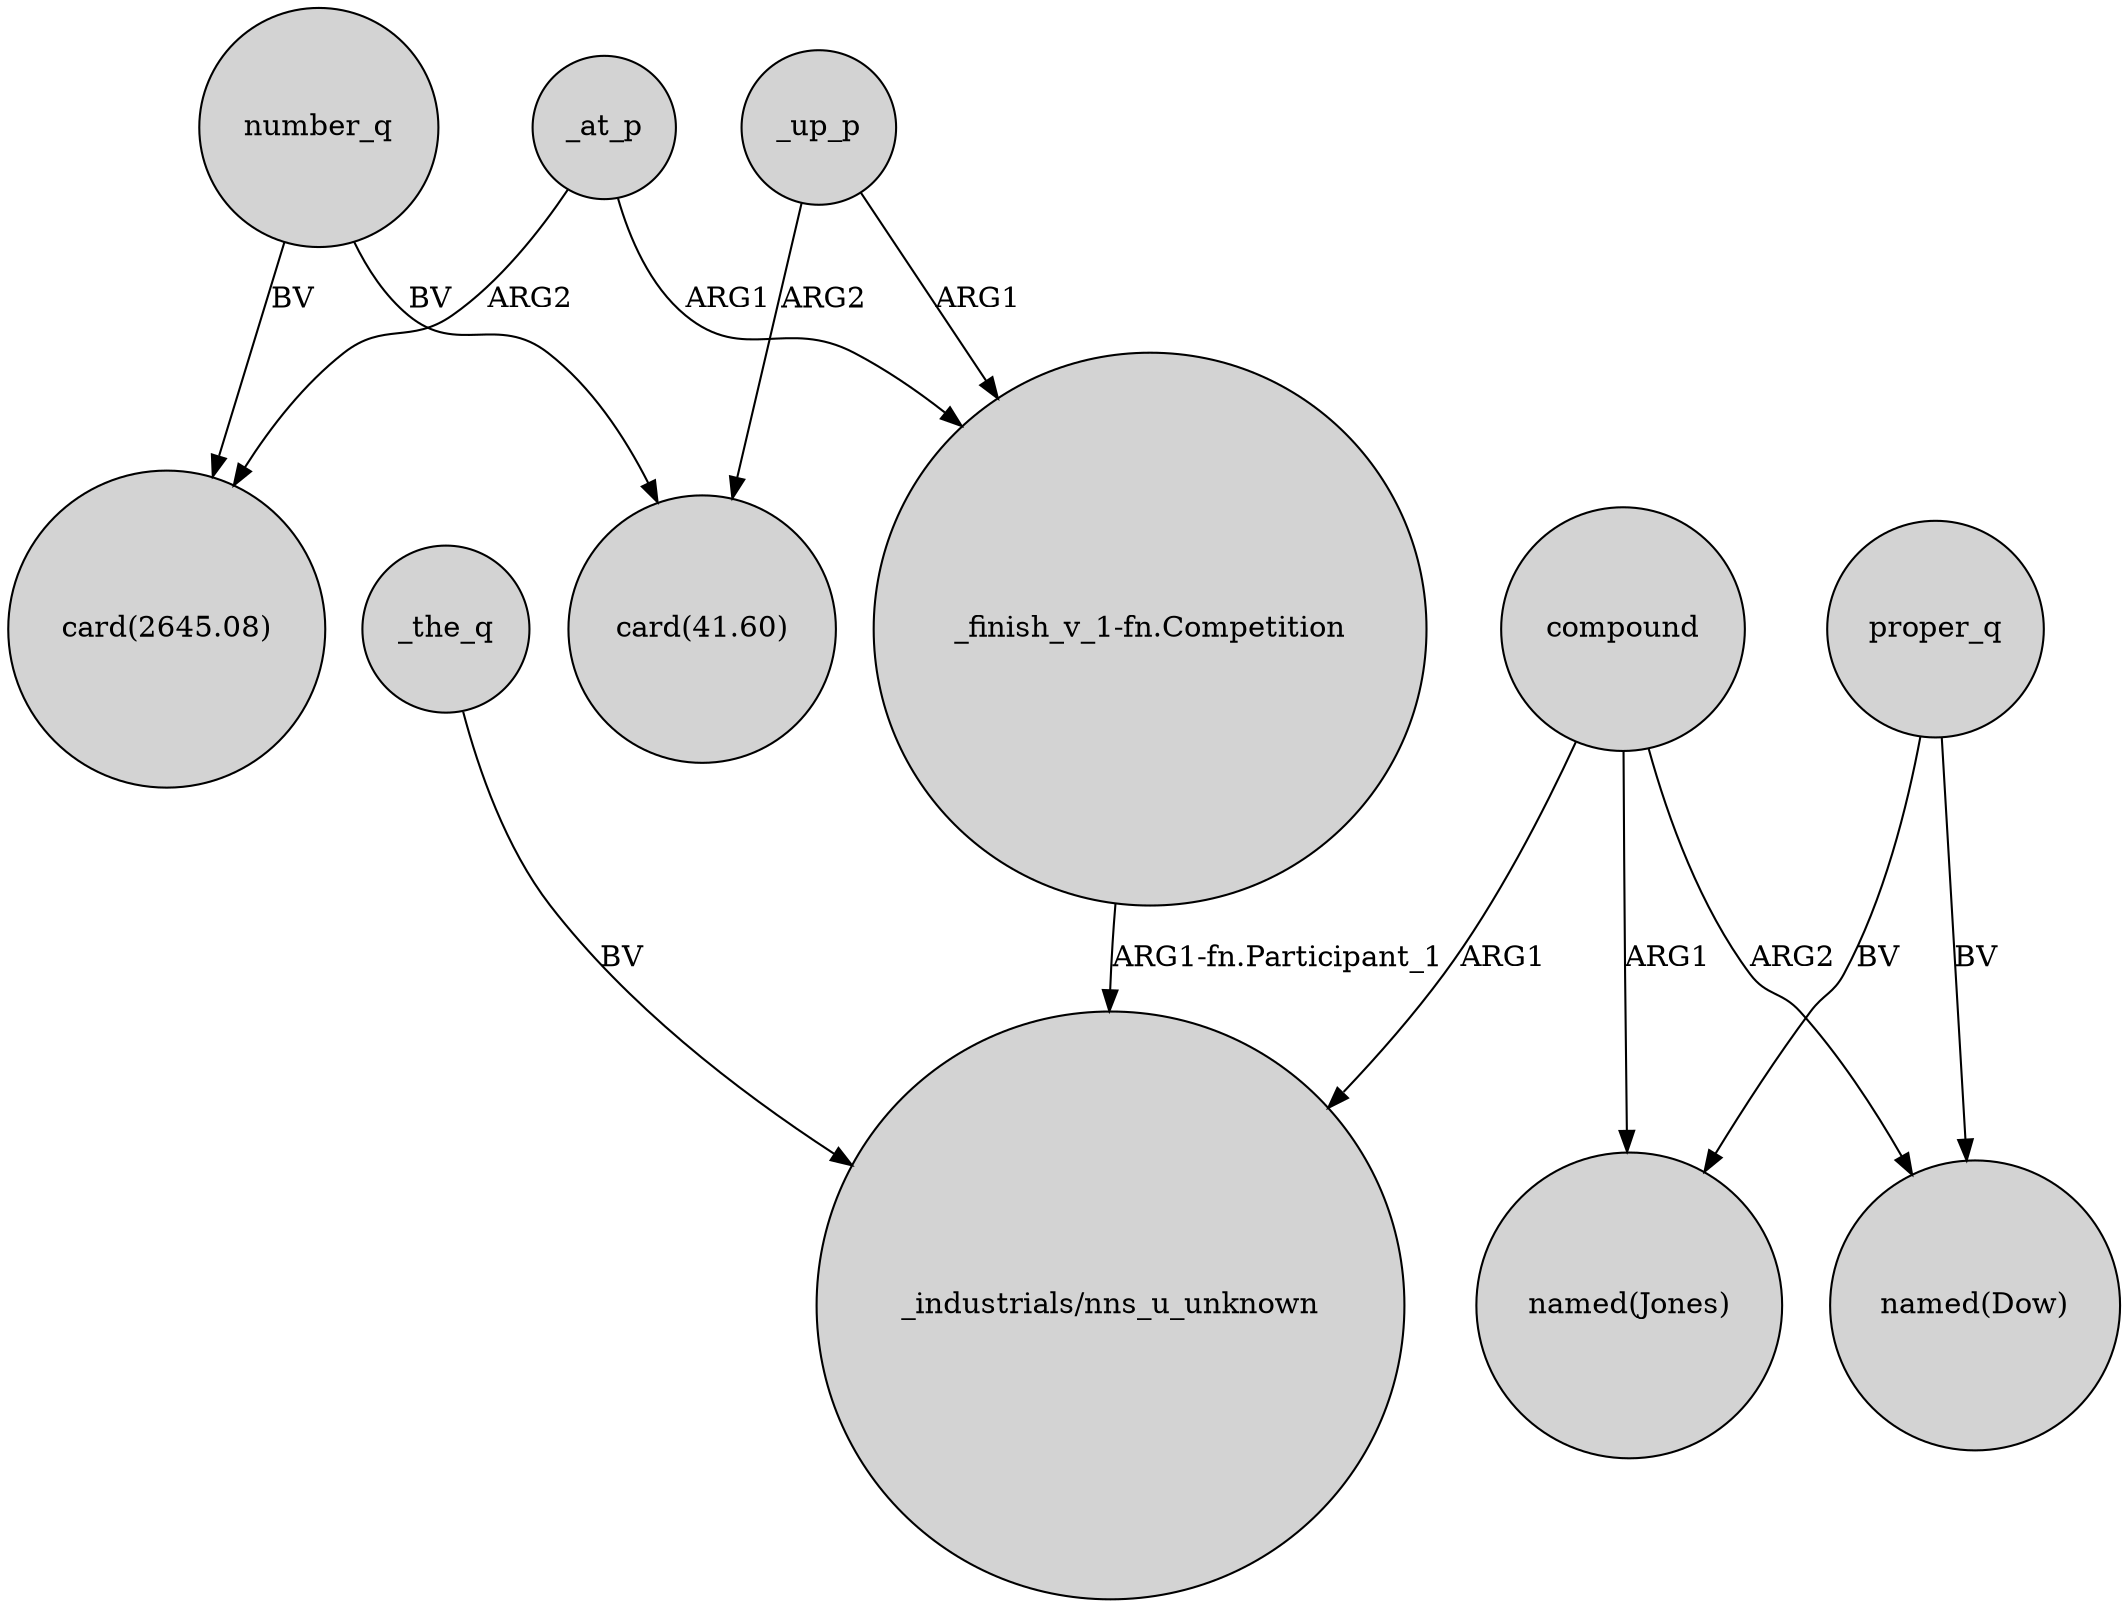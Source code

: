 digraph {
	node [shape=circle style=filled]
	_at_p -> "card(2645.08)" [label=ARG2]
	"_finish_v_1-fn.Competition" -> "_industrials/nns_u_unknown" [label="ARG1-fn.Participant_1"]
	_the_q -> "_industrials/nns_u_unknown" [label=BV]
	_at_p -> "_finish_v_1-fn.Competition" [label=ARG1]
	_up_p -> "_finish_v_1-fn.Competition" [label=ARG1]
	compound -> "named(Jones)" [label=ARG1]
	_up_p -> "card(41.60)" [label=ARG2]
	compound -> "_industrials/nns_u_unknown" [label=ARG1]
	number_q -> "card(41.60)" [label=BV]
	proper_q -> "named(Jones)" [label=BV]
	proper_q -> "named(Dow)" [label=BV]
	number_q -> "card(2645.08)" [label=BV]
	compound -> "named(Dow)" [label=ARG2]
}

